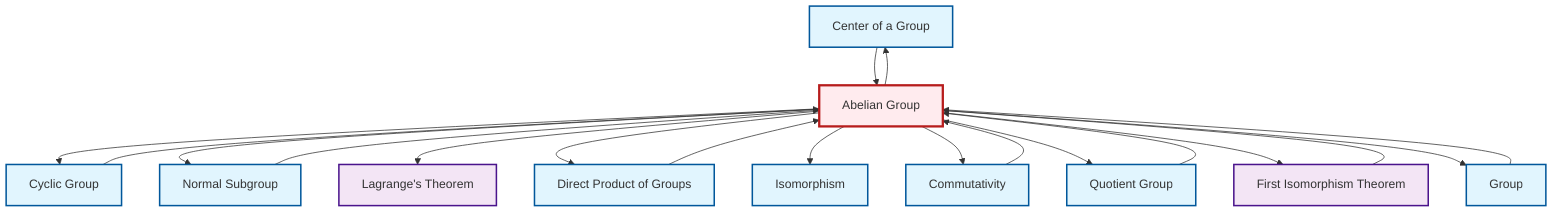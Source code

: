 graph TD
    classDef definition fill:#e1f5fe,stroke:#01579b,stroke-width:2px
    classDef theorem fill:#f3e5f5,stroke:#4a148c,stroke-width:2px
    classDef axiom fill:#fff3e0,stroke:#e65100,stroke-width:2px
    classDef example fill:#e8f5e9,stroke:#1b5e20,stroke-width:2px
    classDef current fill:#ffebee,stroke:#b71c1c,stroke-width:3px
    def-center-of-group["Center of a Group"]:::definition
    def-group["Group"]:::definition
    thm-first-isomorphism["First Isomorphism Theorem"]:::theorem
    def-quotient-group["Quotient Group"]:::definition
    def-abelian-group["Abelian Group"]:::definition
    def-isomorphism["Isomorphism"]:::definition
    def-cyclic-group["Cyclic Group"]:::definition
    thm-lagrange["Lagrange's Theorem"]:::theorem
    def-direct-product["Direct Product of Groups"]:::definition
    def-normal-subgroup["Normal Subgroup"]:::definition
    def-commutativity["Commutativity"]:::definition
    def-abelian-group --> def-center-of-group
    def-abelian-group --> def-cyclic-group
    def-normal-subgroup --> def-abelian-group
    def-abelian-group --> def-normal-subgroup
    def-abelian-group --> thm-lagrange
    def-abelian-group --> def-direct-product
    def-quotient-group --> def-abelian-group
    def-direct-product --> def-abelian-group
    def-group --> def-abelian-group
    def-commutativity --> def-abelian-group
    def-center-of-group --> def-abelian-group
    def-abelian-group --> def-isomorphism
    def-abelian-group --> def-commutativity
    def-abelian-group --> def-quotient-group
    thm-first-isomorphism --> def-abelian-group
    def-abelian-group --> thm-first-isomorphism
    def-abelian-group --> def-group
    def-cyclic-group --> def-abelian-group
    class def-abelian-group current